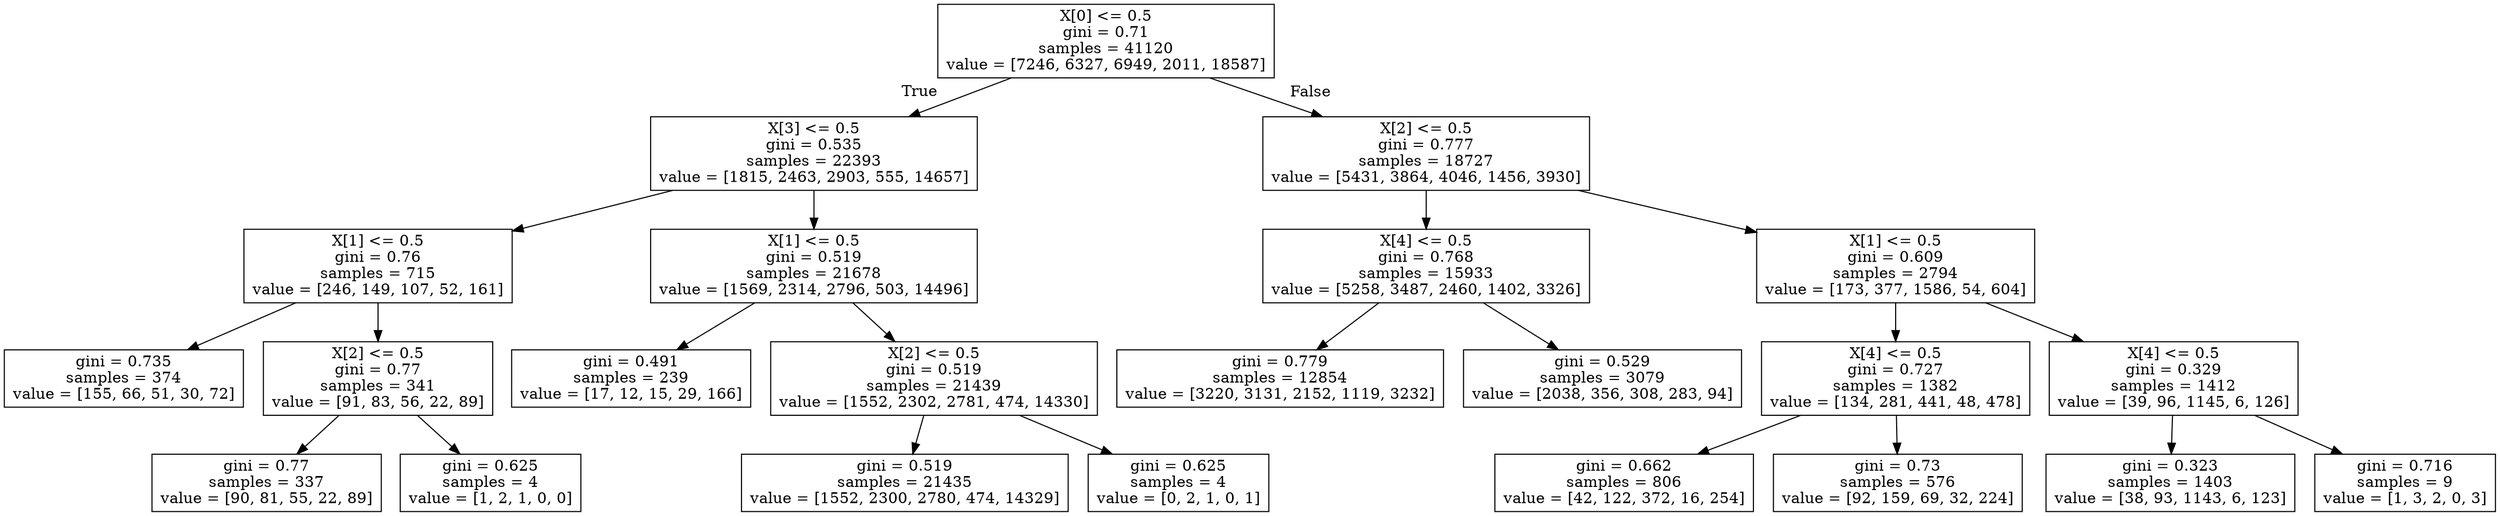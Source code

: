 digraph Tree {
node [shape=box] ;
0 [label="X[0] <= 0.5\ngini = 0.71\nsamples = 41120\nvalue = [7246, 6327, 6949, 2011, 18587]"] ;
1 [label="X[3] <= 0.5\ngini = 0.535\nsamples = 22393\nvalue = [1815, 2463, 2903, 555, 14657]"] ;
0 -> 1 [labeldistance=2.5, labelangle=45, headlabel="True"] ;
2 [label="X[1] <= 0.5\ngini = 0.76\nsamples = 715\nvalue = [246, 149, 107, 52, 161]"] ;
1 -> 2 ;
3 [label="gini = 0.735\nsamples = 374\nvalue = [155, 66, 51, 30, 72]"] ;
2 -> 3 ;
4 [label="X[2] <= 0.5\ngini = 0.77\nsamples = 341\nvalue = [91, 83, 56, 22, 89]"] ;
2 -> 4 ;
5 [label="gini = 0.77\nsamples = 337\nvalue = [90, 81, 55, 22, 89]"] ;
4 -> 5 ;
6 [label="gini = 0.625\nsamples = 4\nvalue = [1, 2, 1, 0, 0]"] ;
4 -> 6 ;
7 [label="X[1] <= 0.5\ngini = 0.519\nsamples = 21678\nvalue = [1569, 2314, 2796, 503, 14496]"] ;
1 -> 7 ;
8 [label="gini = 0.491\nsamples = 239\nvalue = [17, 12, 15, 29, 166]"] ;
7 -> 8 ;
9 [label="X[2] <= 0.5\ngini = 0.519\nsamples = 21439\nvalue = [1552, 2302, 2781, 474, 14330]"] ;
7 -> 9 ;
10 [label="gini = 0.519\nsamples = 21435\nvalue = [1552, 2300, 2780, 474, 14329]"] ;
9 -> 10 ;
11 [label="gini = 0.625\nsamples = 4\nvalue = [0, 2, 1, 0, 1]"] ;
9 -> 11 ;
12 [label="X[2] <= 0.5\ngini = 0.777\nsamples = 18727\nvalue = [5431, 3864, 4046, 1456, 3930]"] ;
0 -> 12 [labeldistance=2.5, labelangle=-45, headlabel="False"] ;
13 [label="X[4] <= 0.5\ngini = 0.768\nsamples = 15933\nvalue = [5258, 3487, 2460, 1402, 3326]"] ;
12 -> 13 ;
14 [label="gini = 0.779\nsamples = 12854\nvalue = [3220, 3131, 2152, 1119, 3232]"] ;
13 -> 14 ;
15 [label="gini = 0.529\nsamples = 3079\nvalue = [2038, 356, 308, 283, 94]"] ;
13 -> 15 ;
16 [label="X[1] <= 0.5\ngini = 0.609\nsamples = 2794\nvalue = [173, 377, 1586, 54, 604]"] ;
12 -> 16 ;
17 [label="X[4] <= 0.5\ngini = 0.727\nsamples = 1382\nvalue = [134, 281, 441, 48, 478]"] ;
16 -> 17 ;
18 [label="gini = 0.662\nsamples = 806\nvalue = [42, 122, 372, 16, 254]"] ;
17 -> 18 ;
19 [label="gini = 0.73\nsamples = 576\nvalue = [92, 159, 69, 32, 224]"] ;
17 -> 19 ;
20 [label="X[4] <= 0.5\ngini = 0.329\nsamples = 1412\nvalue = [39, 96, 1145, 6, 126]"] ;
16 -> 20 ;
21 [label="gini = 0.323\nsamples = 1403\nvalue = [38, 93, 1143, 6, 123]"] ;
20 -> 21 ;
22 [label="gini = 0.716\nsamples = 9\nvalue = [1, 3, 2, 0, 3]"] ;
20 -> 22 ;
}